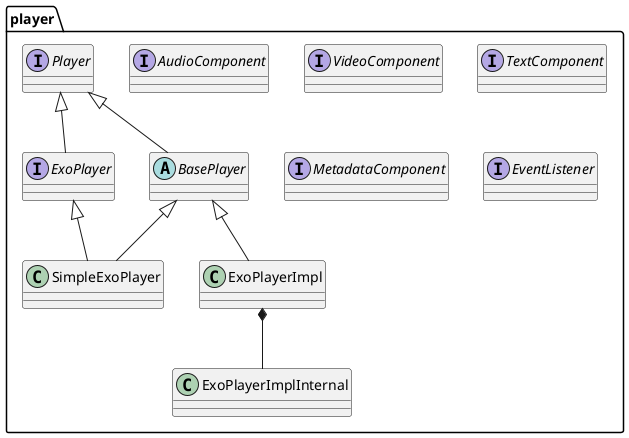 
@startuml
package player {

    'A media player interface defining traditional high-level functionality, such as the ability to play, pause, seek and query properties of the currently playing media.
    interface Player

    'An extensible media player that plays {@link MediaSource}
    interface ExoPlayer

    'Abstract base {@link Player} which implements common implementation independent methods
    abstract class BasePlayer

    'An {@link ExoPlayer} implementation that uses default {@link Renderer} components
    class SimpleExoPlayer
    class ExoPlayerImpl
    'Implements the internal behavior of {@link ExoPlayerImpl}
    class ExoPlayerImplInternal

    interface AudioComponent
    interface VideoComponent
    interface TextComponent
    interface MetadataComponent
    interface EventListener

    Player <|-- ExoPlayer
    Player <|-- BasePlayer
    BasePlayer <|-- SimpleExoPlayer
    ExoPlayer <|-- SimpleExoPlayer
    BasePlayer <|-- ExoPlayerImpl
    ExoPlayerImpl *-- ExoPlayerImplInternal

}
@enduml